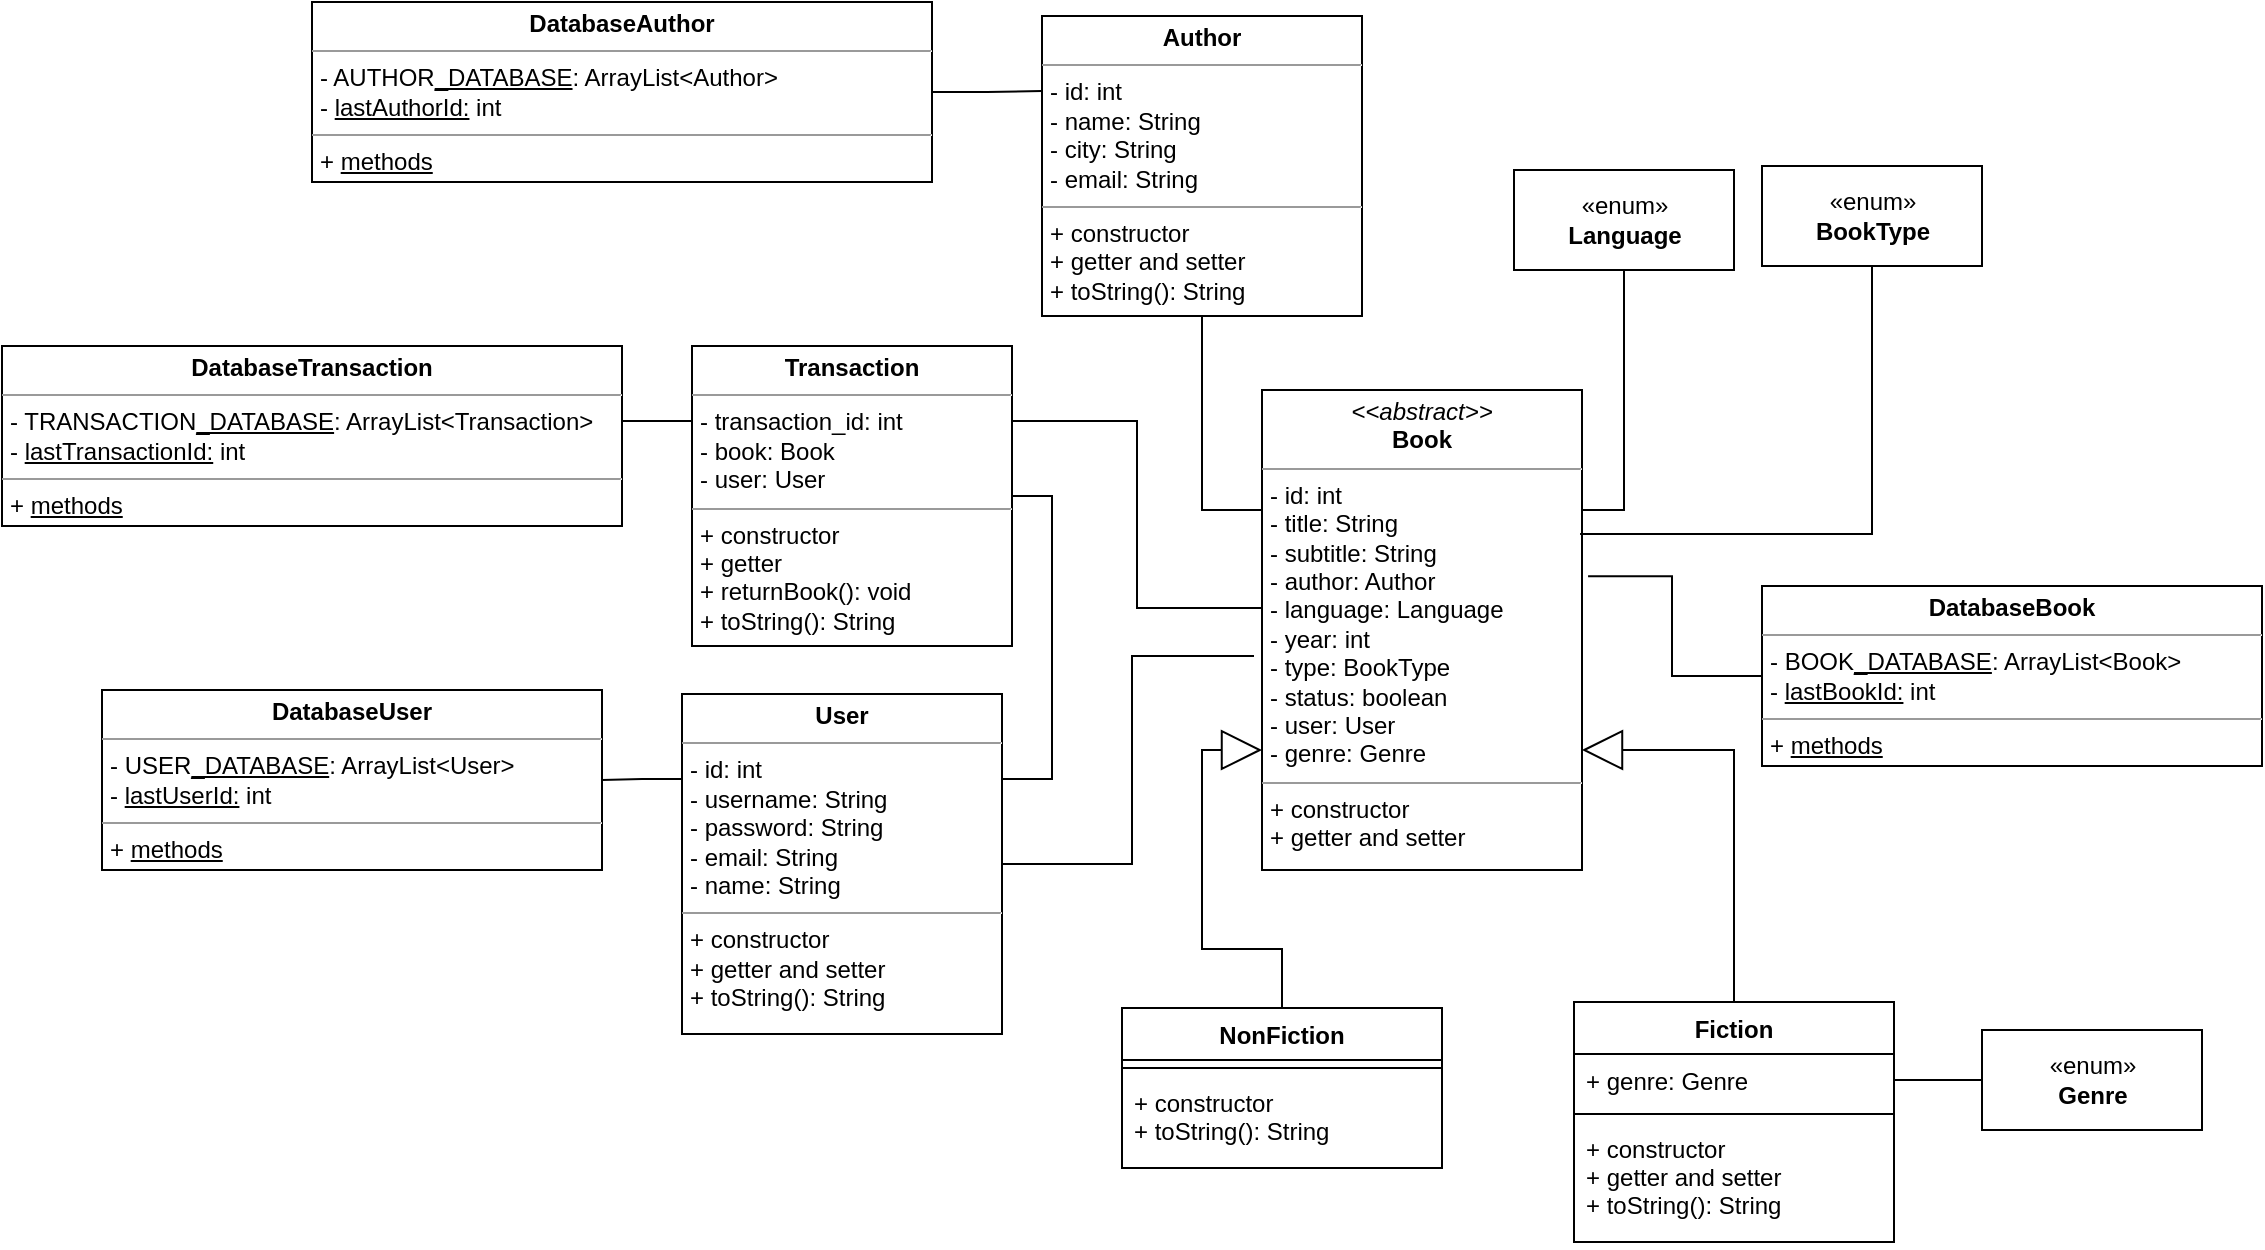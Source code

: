 <mxfile version="10.6.5" type="device"><diagram id="gbLJN8FBL6kAncyroWmy" name="Page-1"><mxGraphModel dx="1879" dy="788" grid="1" gridSize="10" guides="1" tooltips="1" connect="1" arrows="1" fold="1" page="1" pageScale="1" pageWidth="827" pageHeight="1169" math="0" shadow="0"><root><mxCell id="0"/><mxCell id="1" parent="0"/><mxCell id="hismk7YliNPhCKSqXQjr-17" style="edgeStyle=orthogonalEdgeStyle;rounded=0;orthogonalLoop=1;jettySize=auto;html=1;exitX=0.5;exitY=0;exitDx=0;exitDy=0;entryX=0;entryY=0.75;entryDx=0;entryDy=0;endArrow=block;endFill=0;endSize=18;" edge="1" parent="1" source="jy4rtw3Rm3P1nc41NUpa-1" target="jy4rtw3Rm3P1nc41NUpa-9"><mxGeometry relative="1" as="geometry"/></mxCell><mxCell id="jy4rtw3Rm3P1nc41NUpa-1" value="NonFiction" style="swimlane;fontStyle=1;align=center;verticalAlign=top;childLayout=stackLayout;horizontal=1;startSize=26;horizontalStack=0;resizeParent=1;resizeParentMax=0;resizeLast=0;collapsible=1;marginBottom=0;" parent="1" vertex="1"><mxGeometry x="60" y="571" width="160" height="80" as="geometry"/></mxCell><mxCell id="jy4rtw3Rm3P1nc41NUpa-3" value="" style="line;strokeWidth=1;fillColor=none;align=left;verticalAlign=middle;spacingTop=-1;spacingLeft=3;spacingRight=3;rotatable=0;labelPosition=right;points=[];portConstraint=eastwest;" parent="jy4rtw3Rm3P1nc41NUpa-1" vertex="1"><mxGeometry y="26" width="160" height="8" as="geometry"/></mxCell><mxCell id="jy4rtw3Rm3P1nc41NUpa-4" value="+ constructor&#10;+ toString(): String&#10;" style="text;strokeColor=none;fillColor=none;align=left;verticalAlign=top;spacingLeft=4;spacingRight=4;overflow=hidden;rotatable=0;points=[[0,0.5],[1,0.5]];portConstraint=eastwest;" parent="jy4rtw3Rm3P1nc41NUpa-1" vertex="1"><mxGeometry y="34" width="160" height="46" as="geometry"/></mxCell><mxCell id="hismk7YliNPhCKSqXQjr-18" style="edgeStyle=orthogonalEdgeStyle;rounded=0;orthogonalLoop=1;jettySize=auto;html=1;exitX=0.5;exitY=0;exitDx=0;exitDy=0;entryX=1;entryY=0.75;entryDx=0;entryDy=0;endArrow=block;endFill=0;endSize=18;" edge="1" parent="1" source="jy4rtw3Rm3P1nc41NUpa-5" target="jy4rtw3Rm3P1nc41NUpa-9"><mxGeometry relative="1" as="geometry"/></mxCell><mxCell id="jy4rtw3Rm3P1nc41NUpa-5" value="Fiction" style="swimlane;fontStyle=1;align=center;verticalAlign=top;childLayout=stackLayout;horizontal=1;startSize=26;horizontalStack=0;resizeParent=1;resizeParentMax=0;resizeLast=0;collapsible=1;marginBottom=0;" parent="1" vertex="1"><mxGeometry x="286" y="568" width="160" height="120" as="geometry"/></mxCell><mxCell id="jy4rtw3Rm3P1nc41NUpa-6" value="+ genre: Genre" style="text;strokeColor=none;fillColor=none;align=left;verticalAlign=top;spacingLeft=4;spacingRight=4;overflow=hidden;rotatable=0;points=[[0,0.5],[1,0.5]];portConstraint=eastwest;" parent="jy4rtw3Rm3P1nc41NUpa-5" vertex="1"><mxGeometry y="26" width="160" height="26" as="geometry"/></mxCell><mxCell id="jy4rtw3Rm3P1nc41NUpa-7" value="" style="line;strokeWidth=1;fillColor=none;align=left;verticalAlign=middle;spacingTop=-1;spacingLeft=3;spacingRight=3;rotatable=0;labelPosition=right;points=[];portConstraint=eastwest;" parent="jy4rtw3Rm3P1nc41NUpa-5" vertex="1"><mxGeometry y="52" width="160" height="8" as="geometry"/></mxCell><mxCell id="jy4rtw3Rm3P1nc41NUpa-8" value="+ constructor&#10;+ getter and setter&#10;+ toString(): String&#10;" style="text;strokeColor=none;fillColor=none;align=left;verticalAlign=top;spacingLeft=4;spacingRight=4;overflow=hidden;rotatable=0;points=[[0,0.5],[1,0.5]];portConstraint=eastwest;" parent="jy4rtw3Rm3P1nc41NUpa-5" vertex="1"><mxGeometry y="60" width="160" height="60" as="geometry"/></mxCell><mxCell id="hismk7YliNPhCKSqXQjr-13" style="edgeStyle=orthogonalEdgeStyle;rounded=0;orthogonalLoop=1;jettySize=auto;html=1;exitX=1;exitY=0.25;exitDx=0;exitDy=0;entryX=0.5;entryY=1;entryDx=0;entryDy=0;endArrow=none;endFill=0;" edge="1" parent="1" source="jy4rtw3Rm3P1nc41NUpa-9" target="aNwq0XS5D8w0zUmgg3w4-3"><mxGeometry relative="1" as="geometry"/></mxCell><mxCell id="jy4rtw3Rm3P1nc41NUpa-9" value="&lt;p style=&quot;margin: 0px ; margin-top: 4px ; text-align: center&quot;&gt;&lt;i&gt;&amp;lt;&amp;lt;abstract&amp;gt;&amp;gt;&lt;/i&gt;&lt;br&gt;&lt;b&gt;Book&lt;/b&gt;&lt;/p&gt;&lt;hr size=&quot;1&quot;&gt;&lt;p style=&quot;margin: 0px ; margin-left: 4px&quot;&gt;- id: int&lt;/p&gt;&lt;p style=&quot;margin: 0px ; margin-left: 4px&quot;&gt;- title: String&lt;br&gt;- subtitle: String&lt;/p&gt;&lt;p style=&quot;margin: 0px ; margin-left: 4px&quot;&gt;- author: Author&lt;/p&gt;&lt;p style=&quot;margin: 0px ; margin-left: 4px&quot;&gt;- language: Language&lt;/p&gt;&lt;p style=&quot;margin: 0px ; margin-left: 4px&quot;&gt;- year: int&lt;/p&gt;&lt;p style=&quot;margin: 0px ; margin-left: 4px&quot;&gt;- type: BookType&lt;/p&gt;&lt;p style=&quot;margin: 0px ; margin-left: 4px&quot;&gt;- status: boolean&lt;/p&gt;&lt;p style=&quot;margin: 0px ; margin-left: 4px&quot;&gt;- user: User&lt;/p&gt;&lt;p style=&quot;margin: 0px ; margin-left: 4px&quot;&gt;- genre: Genre&lt;/p&gt;&lt;hr size=&quot;1&quot;&gt;&lt;p style=&quot;margin: 0px ; margin-left: 4px&quot;&gt;+ constructor&lt;/p&gt;&lt;p style=&quot;margin: 0px ; margin-left: 4px&quot;&gt;+ getter and setter&lt;/p&gt;" style="verticalAlign=top;align=left;overflow=fill;fontSize=12;fontFamily=Helvetica;html=1;" parent="1" vertex="1"><mxGeometry x="130" y="262" width="160" height="240" as="geometry"/></mxCell><mxCell id="hismk7YliNPhCKSqXQjr-14" style="edgeStyle=orthogonalEdgeStyle;rounded=0;orthogonalLoop=1;jettySize=auto;html=1;exitX=0.5;exitY=1;exitDx=0;exitDy=0;entryX=0.994;entryY=0.3;entryDx=0;entryDy=0;entryPerimeter=0;endArrow=none;endFill=0;" edge="1" parent="1" source="jy4rtw3Rm3P1nc41NUpa-15" target="jy4rtw3Rm3P1nc41NUpa-9"><mxGeometry relative="1" as="geometry"/></mxCell><mxCell id="jy4rtw3Rm3P1nc41NUpa-15" value="«enum»&lt;br&gt;&lt;b&gt;BookType&lt;/b&gt;&lt;br&gt;" style="html=1;" parent="1" vertex="1"><mxGeometry x="380" y="150" width="110" height="50" as="geometry"/></mxCell><mxCell id="jy4rtw3Rm3P1nc41NUpa-16" value="«enum»&lt;br&gt;&lt;b&gt;Genre&lt;/b&gt;&lt;br&gt;" style="html=1;" parent="1" vertex="1"><mxGeometry x="490" y="582" width="110" height="50" as="geometry"/></mxCell><mxCell id="hismk7YliNPhCKSqXQjr-15" style="edgeStyle=orthogonalEdgeStyle;rounded=0;orthogonalLoop=1;jettySize=auto;html=1;exitX=0;exitY=0.5;exitDx=0;exitDy=0;entryX=1.019;entryY=0.388;entryDx=0;entryDy=0;entryPerimeter=0;endArrow=none;endFill=0;" edge="1" parent="1" source="jy4rtw3Rm3P1nc41NUpa-26" target="jy4rtw3Rm3P1nc41NUpa-9"><mxGeometry relative="1" as="geometry"/></mxCell><mxCell id="jy4rtw3Rm3P1nc41NUpa-26" value="&lt;p style=&quot;margin: 0px ; margin-top: 4px ; text-align: center&quot;&gt;&lt;b&gt;DatabaseBook&lt;/b&gt;&lt;/p&gt;&lt;hr size=&quot;1&quot;&gt;&lt;p style=&quot;margin: 0px ; margin-left: 4px&quot;&gt;- BOOK&lt;u&gt;_DATABASE&lt;/u&gt;: ArrayList&amp;lt;Book&amp;gt;&lt;/p&gt;&lt;p style=&quot;margin: 0px ; margin-left: 4px&quot;&gt;- &lt;u&gt;lastBookId:&lt;/u&gt;&amp;nbsp;int&lt;/p&gt;&lt;hr size=&quot;1&quot;&gt;&lt;p style=&quot;margin: 0px ; margin-left: 4px&quot;&gt;+ &lt;u&gt;methods&lt;/u&gt;&lt;/p&gt;" style="verticalAlign=top;align=left;overflow=fill;fontSize=12;fontFamily=Helvetica;html=1;" parent="1" vertex="1"><mxGeometry x="380" y="360" width="250" height="90" as="geometry"/></mxCell><mxCell id="hismk7YliNPhCKSqXQjr-7" style="edgeStyle=orthogonalEdgeStyle;rounded=0;orthogonalLoop=1;jettySize=auto;html=1;exitX=1;exitY=0.25;exitDx=0;exitDy=0;entryX=1;entryY=0.5;entryDx=0;entryDy=0;endArrow=none;endFill=0;" edge="1" parent="1" source="jy4rtw3Rm3P1nc41NUpa-29" target="aNwq0XS5D8w0zUmgg3w4-14"><mxGeometry relative="1" as="geometry"/></mxCell><mxCell id="hismk7YliNPhCKSqXQjr-9" style="edgeStyle=orthogonalEdgeStyle;rounded=0;orthogonalLoop=1;jettySize=auto;html=1;exitX=1;exitY=0.5;exitDx=0;exitDy=0;entryX=-0.025;entryY=0.554;entryDx=0;entryDy=0;entryPerimeter=0;endArrow=none;endFill=0;" edge="1" parent="1" source="jy4rtw3Rm3P1nc41NUpa-29" target="jy4rtw3Rm3P1nc41NUpa-9"><mxGeometry relative="1" as="geometry"/></mxCell><mxCell id="hismk7YliNPhCKSqXQjr-10" style="edgeStyle=orthogonalEdgeStyle;rounded=0;orthogonalLoop=1;jettySize=auto;html=1;exitX=0;exitY=0.25;exitDx=0;exitDy=0;entryX=1;entryY=0.5;entryDx=0;entryDy=0;endArrow=none;endFill=0;" edge="1" parent="1" source="jy4rtw3Rm3P1nc41NUpa-29" target="aNwq0XS5D8w0zUmgg3w4-11"><mxGeometry relative="1" as="geometry"/></mxCell><mxCell id="jy4rtw3Rm3P1nc41NUpa-29" value="&lt;p style=&quot;margin: 0px ; margin-top: 4px ; text-align: center&quot;&gt;&lt;b&gt;User&lt;/b&gt;&lt;/p&gt;&lt;hr size=&quot;1&quot;&gt;&lt;p style=&quot;margin: 0px ; margin-left: 4px&quot;&gt;- id: int&lt;/p&gt;&lt;p style=&quot;margin: 0px ; margin-left: 4px&quot;&gt;- username: String&lt;/p&gt;&lt;p style=&quot;margin: 0px ; margin-left: 4px&quot;&gt;- password: String&lt;/p&gt;&lt;p style=&quot;margin: 0px ; margin-left: 4px&quot;&gt;- email: String&lt;/p&gt;&lt;p style=&quot;margin: 0px ; margin-left: 4px&quot;&gt;- name: String&lt;/p&gt;&lt;hr size=&quot;1&quot;&gt;&lt;p style=&quot;margin: 0px ; margin-left: 4px&quot;&gt;+ constructor&lt;/p&gt;&lt;p style=&quot;margin: 0px ; margin-left: 4px&quot;&gt;+ getter and setter&lt;/p&gt;&lt;p style=&quot;margin: 0px ; margin-left: 4px&quot;&gt;+ toString(): String&lt;/p&gt;" style="verticalAlign=top;align=left;overflow=fill;fontSize=12;fontFamily=Helvetica;html=1;" parent="1" vertex="1"><mxGeometry x="-160" y="414" width="160" height="170" as="geometry"/></mxCell><mxCell id="aNwq0XS5D8w0zUmgg3w4-13" style="edgeStyle=orthogonalEdgeStyle;rounded=0;orthogonalLoop=1;jettySize=auto;html=1;exitX=0.5;exitY=1;exitDx=0;exitDy=0;entryX=0;entryY=0.25;entryDx=0;entryDy=0;endArrow=none;endFill=0;" parent="1" source="aNwq0XS5D8w0zUmgg3w4-2" target="jy4rtw3Rm3P1nc41NUpa-9" edge="1"><mxGeometry relative="1" as="geometry"/></mxCell><mxCell id="aNwq0XS5D8w0zUmgg3w4-2" value="&lt;p style=&quot;margin: 0px ; margin-top: 4px ; text-align: center&quot;&gt;&lt;b&gt;Author&lt;/b&gt;&lt;/p&gt;&lt;hr size=&quot;1&quot;&gt;&lt;p style=&quot;margin: 0px ; margin-left: 4px&quot;&gt;- id: int&lt;br&gt;&lt;/p&gt;&lt;p style=&quot;margin: 0px ; margin-left: 4px&quot;&gt;- name: String&lt;/p&gt;&lt;p style=&quot;margin: 0px ; margin-left: 4px&quot;&gt;- city: String&lt;/p&gt;&lt;p style=&quot;margin: 0px ; margin-left: 4px&quot;&gt;- email: String&lt;/p&gt;&lt;hr size=&quot;1&quot;&gt;&lt;p style=&quot;margin: 0px ; margin-left: 4px&quot;&gt;+ constructor&lt;/p&gt;&lt;p style=&quot;margin: 0px ; margin-left: 4px&quot;&gt;+ getter and setter&lt;/p&gt;&lt;p style=&quot;margin: 0px ; margin-left: 4px&quot;&gt;+ toString(): String&lt;/p&gt;" style="verticalAlign=top;align=left;overflow=fill;fontSize=12;fontFamily=Helvetica;html=1;" parent="1" vertex="1"><mxGeometry x="20" y="75" width="160" height="150" as="geometry"/></mxCell><mxCell id="aNwq0XS5D8w0zUmgg3w4-3" value="«enum»&lt;br&gt;&lt;b&gt;Language&lt;/b&gt;&lt;br&gt;" style="html=1;" parent="1" vertex="1"><mxGeometry x="256" y="152" width="110" height="50" as="geometry"/></mxCell><mxCell id="aNwq0XS5D8w0zUmgg3w4-4" value="" style="endArrow=none;html=1;entryX=1;entryY=0.5;entryDx=0;entryDy=0;exitX=0;exitY=0.5;exitDx=0;exitDy=0;" parent="1" source="jy4rtw3Rm3P1nc41NUpa-16" target="jy4rtw3Rm3P1nc41NUpa-6" edge="1"><mxGeometry width="50" height="50" relative="1" as="geometry"><mxPoint x="-70" y="650" as="sourcePoint"/><mxPoint x="-20" y="600" as="targetPoint"/></mxGeometry></mxCell><mxCell id="aNwq0XS5D8w0zUmgg3w4-11" value="&lt;p style=&quot;margin: 0px ; margin-top: 4px ; text-align: center&quot;&gt;&lt;b&gt;DatabaseUser&lt;/b&gt;&lt;/p&gt;&lt;hr size=&quot;1&quot;&gt;&lt;p style=&quot;margin: 0px ; margin-left: 4px&quot;&gt;- USER&lt;u&gt;_DATABASE&lt;/u&gt;: ArrayList&amp;lt;User&amp;gt;&lt;/p&gt;&lt;p style=&quot;margin: 0px ; margin-left: 4px&quot;&gt;- &lt;u&gt;lastUserId:&lt;/u&gt;&amp;nbsp;int&lt;/p&gt;&lt;hr size=&quot;1&quot;&gt;&lt;p style=&quot;margin: 0px ; margin-left: 4px&quot;&gt;+ &lt;u&gt;methods&lt;/u&gt;&lt;/p&gt;" style="verticalAlign=top;align=left;overflow=fill;fontSize=12;fontFamily=Helvetica;html=1;" parent="1" vertex="1"><mxGeometry x="-450" y="412" width="250" height="90" as="geometry"/></mxCell><mxCell id="hismk7YliNPhCKSqXQjr-2" style="edgeStyle=orthogonalEdgeStyle;rounded=0;orthogonalLoop=1;jettySize=auto;html=1;exitX=1;exitY=0.25;exitDx=0;exitDy=0;entryX=0;entryY=0.454;entryDx=0;entryDy=0;entryPerimeter=0;endArrow=none;endFill=0;" edge="1" parent="1" source="aNwq0XS5D8w0zUmgg3w4-14" target="jy4rtw3Rm3P1nc41NUpa-9"><mxGeometry relative="1" as="geometry"/></mxCell><mxCell id="hismk7YliNPhCKSqXQjr-12" style="edgeStyle=orthogonalEdgeStyle;rounded=0;orthogonalLoop=1;jettySize=auto;html=1;exitX=0;exitY=0.25;exitDx=0;exitDy=0;entryX=1;entryY=0.5;entryDx=0;entryDy=0;endArrow=none;endFill=0;" edge="1" parent="1" source="aNwq0XS5D8w0zUmgg3w4-14" target="hismk7YliNPhCKSqXQjr-11"><mxGeometry relative="1" as="geometry"/></mxCell><mxCell id="aNwq0XS5D8w0zUmgg3w4-14" value="&lt;p style=&quot;margin: 0px ; margin-top: 4px ; text-align: center&quot;&gt;&lt;b&gt;Transaction&lt;/b&gt;&lt;/p&gt;&lt;hr size=&quot;1&quot;&gt;&lt;p style=&quot;margin: 0px ; margin-left: 4px&quot;&gt;- transaction_id: int&lt;br&gt;&lt;/p&gt;&lt;p style=&quot;margin: 0px ; margin-left: 4px&quot;&gt;- book: Book&lt;/p&gt;&lt;p style=&quot;margin: 0px ; margin-left: 4px&quot;&gt;- user: User&lt;/p&gt;&lt;hr size=&quot;1&quot;&gt;&lt;p style=&quot;margin: 0px ; margin-left: 4px&quot;&gt;+ constructor&lt;/p&gt;&lt;p style=&quot;margin: 0px ; margin-left: 4px&quot;&gt;+ getter&lt;/p&gt;&lt;p style=&quot;margin: 0px ; margin-left: 4px&quot;&gt;+ returnBook(): void&lt;/p&gt;&lt;p style=&quot;margin: 0px ; margin-left: 4px&quot;&gt;+ toString(): String&lt;/p&gt;" style="verticalAlign=top;align=left;overflow=fill;fontSize=12;fontFamily=Helvetica;html=1;" parent="1" vertex="1"><mxGeometry x="-155" y="240" width="160" height="150" as="geometry"/></mxCell><mxCell id="hismk7YliNPhCKSqXQjr-11" value="&lt;p style=&quot;margin: 0px ; margin-top: 4px ; text-align: center&quot;&gt;&lt;b&gt;DatabaseTransaction&lt;/b&gt;&lt;/p&gt;&lt;hr size=&quot;1&quot;&gt;&lt;p style=&quot;margin: 0px ; margin-left: 4px&quot;&gt;- TRANSACTION&lt;u&gt;_DATABASE&lt;/u&gt;: ArrayList&amp;lt;Transaction&amp;gt;&lt;/p&gt;&lt;p style=&quot;margin: 0px ; margin-left: 4px&quot;&gt;- &lt;u&gt;lastTransactionId:&lt;/u&gt;&amp;nbsp;int&lt;/p&gt;&lt;hr size=&quot;1&quot;&gt;&lt;p style=&quot;margin: 0px ; margin-left: 4px&quot;&gt;+ &lt;u&gt;methods&lt;/u&gt;&lt;/p&gt;" style="verticalAlign=top;align=left;overflow=fill;fontSize=12;fontFamily=Helvetica;html=1;" vertex="1" parent="1"><mxGeometry x="-500" y="240" width="310" height="90" as="geometry"/></mxCell><mxCell id="hismk7YliNPhCKSqXQjr-20" style="edgeStyle=orthogonalEdgeStyle;rounded=0;orthogonalLoop=1;jettySize=auto;html=1;exitX=1;exitY=0.5;exitDx=0;exitDy=0;entryX=0;entryY=0.25;entryDx=0;entryDy=0;endArrow=none;endFill=0;endSize=18;" edge="1" parent="1" source="hismk7YliNPhCKSqXQjr-19" target="aNwq0XS5D8w0zUmgg3w4-2"><mxGeometry relative="1" as="geometry"/></mxCell><mxCell id="hismk7YliNPhCKSqXQjr-19" value="&lt;p style=&quot;margin: 0px ; margin-top: 4px ; text-align: center&quot;&gt;&lt;b&gt;DatabaseAuthor&lt;/b&gt;&lt;/p&gt;&lt;hr size=&quot;1&quot;&gt;&lt;p style=&quot;margin: 0px ; margin-left: 4px&quot;&gt;- AUTHOR&lt;u&gt;_DATABASE&lt;/u&gt;: ArrayList&amp;lt;Author&amp;gt;&lt;/p&gt;&lt;p style=&quot;margin: 0px ; margin-left: 4px&quot;&gt;- &lt;u&gt;lastAuthorId:&lt;/u&gt;&amp;nbsp;int&lt;/p&gt;&lt;hr size=&quot;1&quot;&gt;&lt;p style=&quot;margin: 0px ; margin-left: 4px&quot;&gt;+ &lt;u&gt;methods&lt;/u&gt;&lt;/p&gt;" style="verticalAlign=top;align=left;overflow=fill;fontSize=12;fontFamily=Helvetica;html=1;" vertex="1" parent="1"><mxGeometry x="-345" y="68" width="310" height="90" as="geometry"/></mxCell></root></mxGraphModel></diagram></mxfile>